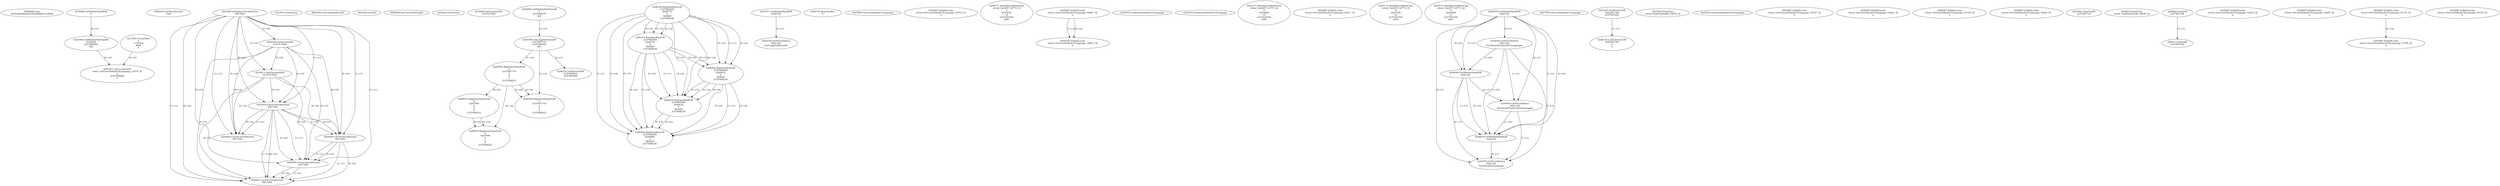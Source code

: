 // Global SCDG with merge call
digraph {
	0 [label="6850628.main
0055adbcbbeb36149ca6d9f2e11d2f9b"]
	1 [label="4254480.GetModuleHandleW
0"]
	2 [label="6844434.SetThreadLocale
1024"]
	3 [label="4243965.InitializeCriticalSection
6917004"]
	4 [label="4243979.GetVersion
"]
	5 [label="4250188.GetSystemInfo
2147417660"]
	3 -> 5 [label="(0-->0)"]
	6 [label="6844540.GetCommandLineW
"]
	7 [label="4214413.GetStartupInfoW
2147417624"]
	3 -> 7 [label="(0-->0)"]
	5 -> 7 [label="(0-->0)"]
	8 [label="6844560.GetACP
"]
	9 [label="6844580.GetCurrentThreadId
"]
	10 [label="4250204.GetVersion
"]
	11 [label="4276690.GetVersionExW
2147417420"]
	12 [label="4243306.GetModuleFileNameW
4194304
2147408904
522"]
	1 -> 12 [label="(0-->1)"]
	13 [label="4248064.GetModuleFileNameW
0
2147408370
261"]
	14 [label="4215383.VirtualAlloc
0
1310704
4096
4"]
	15 [label="4246338.RegOpenKeyExW
2147483649
4246772
0
983065
2147408236"]
	16 [label="4246372.RegOpenKeyExW
2147483650
4246772
0
983065
2147408236"]
	15 -> 16 [label="(2-->2)"]
	15 -> 16 [label="(4-->4)"]
	15 -> 16 [label="(5-->5)"]
	17 [label="4246402.RegOpenKeyExW
2147483649
4246832
0
983065
2147408236"]
	15 -> 17 [label="(1-->1)"]
	15 -> 17 [label="(4-->4)"]
	16 -> 17 [label="(4-->4)"]
	15 -> 17 [label="(5-->5)"]
	16 -> 17 [label="(5-->5)"]
	18 [label="4246432.RegOpenKeyExW
2147483650
4246832
0
983065
2147408236"]
	16 -> 18 [label="(1-->1)"]
	17 -> 18 [label="(2-->2)"]
	15 -> 18 [label="(4-->4)"]
	16 -> 18 [label="(4-->4)"]
	17 -> 18 [label="(4-->4)"]
	15 -> 18 [label="(5-->5)"]
	16 -> 18 [label="(5-->5)"]
	17 -> 18 [label="(5-->5)"]
	19 [label="4245741.GetModuleHandleW
4246160"]
	20 [label="4245758.GetProcAddress
9441320
GetLongPathNameW"]
	19 -> 20 [label="(0-->1)"]
	21 [label="4245785.GetLongPathNameW
2147407710
2147406542
261"]
	13 -> 21 [label="(3-->3)"]
	22 [label="4246556.RegQueryValueExW
0
2147407710
0
0
0
2147408232"]
	21 -> 22 [label="(1-->2)"]
	23 [label="4246599.RegQueryValueExW
0
2147407710
0
0
0
2147408232"]
	21 -> 23 [label="(1-->2)"]
	22 -> 23 [label="(2-->2)"]
	22 -> 23 [label="(6-->6)"]
	24 [label="4246722.RegCloseKey
0"]
	25 [label="4247883.GetUserDefaultUILanguage
"]
	26 [label="4245418.EnterCriticalSection
6917004"]
	3 -> 26 [label="(1-->1)"]
	3 -> 26 [label="(0-->0)"]
	5 -> 26 [label="(0-->0)"]
	7 -> 26 [label="(0-->0)"]
	27 [label="4245469.LeaveCriticalSection
6917004"]
	3 -> 27 [label="(1-->1)"]
	26 -> 27 [label="(1-->1)"]
	3 -> 27 [label="(0-->0)"]
	5 -> 27 [label="(0-->0)"]
	7 -> 27 [label="(0-->0)"]
	26 -> 27 [label="(0-->0)"]
	28 [label="4245487.IsValidLocale
retval_GetUserDefaultUILanguage_33072_32
2"]
	29 [label="4250171.MultiByteToWideChar
retval_GetACP_32773_32
0
4243616
14
2147403704
2047"]
	30 [label="4246635.RegQueryValueExW
0
4247000
0
0
0
2147408232"]
	22 -> 30 [label="(6-->6)"]
	31 [label="4245487.IsValidLocale
retval_GetUserDefaultUILanguage_32847_32
2"]
	32 [label="4244766.IsValidLocale
retval_GetUserDefaultUILanguage_32847_32
2"]
	31 -> 32 [label="(1-->1)"]
	31 -> 32 [label="(2-->2)"]
	33 [label="4245525.GetSystemDefaultUILanguage
"]
	34 [label="4245552.GetSystemDefaultUILanguage
"]
	35 [label="4250171.MultiByteToWideChar
retval_GetACP_32773_32
0
4243868
10
2147403704
2047"]
	36 [label="4245487.IsValidLocale
retval_GetUserDefaultUILanguage_32911_32
2"]
	37 [label="4250171.MultiByteToWideChar
retval_GetACP_32773_32
0
4243728
16
2147403704
2047"]
	38 [label="4250171.MultiByteToWideChar
retval_GetACP_32773_32
0
4243668
11
2147403704
2047"]
	39 [label="4244018.GetModuleHandleW
4244120"]
	40 [label="4244024.GetProcAddress
9441320
GetThreadPreferredUILanguages"]
	39 -> 40 [label="(0-->1)"]
	41 [label="4244044.GetModuleHandleW
4244120"]
	39 -> 41 [label="(1-->1)"]
	39 -> 41 [label="(0-->0)"]
	40 -> 41 [label="(1-->0)"]
	42 [label="4244050.GetProcAddress
9441320
SetThreadPreferredUILanguages"]
	39 -> 42 [label="(0-->1)"]
	40 -> 42 [label="(1-->1)"]
	41 -> 42 [label="(0-->1)"]
	43 [label="4244070.GetModuleHandleW
4244120"]
	39 -> 43 [label="(1-->1)"]
	41 -> 43 [label="(1-->1)"]
	39 -> 43 [label="(0-->0)"]
	40 -> 43 [label="(1-->0)"]
	41 -> 43 [label="(0-->0)"]
	42 -> 43 [label="(1-->0)"]
	44 [label="4244076.GetProcAddress
9441320
GetThreadUILanguage"]
	39 -> 44 [label="(0-->1)"]
	40 -> 44 [label="(1-->1)"]
	41 -> 44 [label="(0-->1)"]
	42 -> 44 [label="(1-->1)"]
	43 -> 44 [label="(0-->1)"]
	45 [label="4245454.LeaveCriticalSection
6917004"]
	3 -> 45 [label="(1-->1)"]
	26 -> 45 [label="(1-->1)"]
	3 -> 45 [label="(0-->0)"]
	5 -> 45 [label="(0-->0)"]
	7 -> 45 [label="(0-->0)"]
	26 -> 45 [label="(0-->0)"]
	46 [label="4247558.GetUserDefaultUILanguage
"]
	47 [label="4247567.GetLocaleInfoW
retval_GetUserDefaultUILanguage_33579_32
3
2147408268
4"]
	12 -> 47 [label="(0-->2)"]
	14 -> 47 [label="(4-->4)"]
	48 [label="4247247.FindFirstFileW
3224341740
2147407640"]
	49 [label="4247263.FindClose
retval_FindFirstFileW_33676_32"]
	50 [label="4248145.LoadLibraryExW
3224341740
0
2"]
	48 -> 50 [label="(1-->1)"]
	51 [label="4247923.GetSystemDefaultUILanguage
"]
	52 [label="4245487.IsValidLocale
retval_GetSystemDefaultUILanguage_33137_32
2"]
	53 [label="4245487.IsValidLocale
retval_GetUserDefaultUILanguage_33424_32
2"]
	54 [label="4246462.RegOpenKeyExW
2147483649
4246884
0
983065
2147408236"]
	15 -> 54 [label="(1-->1)"]
	17 -> 54 [label="(1-->1)"]
	15 -> 54 [label="(4-->4)"]
	16 -> 54 [label="(4-->4)"]
	17 -> 54 [label="(4-->4)"]
	18 -> 54 [label="(4-->4)"]
	15 -> 54 [label="(5-->5)"]
	16 -> 54 [label="(5-->5)"]
	17 -> 54 [label="(5-->5)"]
	18 -> 54 [label="(5-->5)"]
	55 [label="4245487.IsValidLocale
retval_GetUserDefaultUILanguage_33318_32
2"]
	56 [label="4246676.RegQueryValueExW
0
4247000
0
0
0
2147408232"]
	30 -> 56 [label="(2-->2)"]
	22 -> 56 [label="(6-->6)"]
	30 -> 56 [label="(6-->6)"]
	57 [label="4245487.IsValidLocale
retval_GetUserDefaultUILanguage_33024_32
2"]
	58 [label="4245683.CharNextW
2147407716"]
	59 [label="4246014.FindFirstFileW
2147406542
2147407064"]
	21 -> 59 [label="(2-->1)"]
	60 [label="4246032.FindClose
retval_FindFirstFileW_32838_32"]
	61 [label="4246044.lstrlenW
2147407108"]
	62 [label="4246113.lstrlenW
2147407108"]
	61 -> 62 [label="(1-->1)"]
	63 [label="4245487.IsValidLocale
retval_GetUserDefaultUILanguage_33223_32
2"]
	64 [label="4245487.IsValidLocale
retval_GetUserDefaultUILanguage_33265_32
2"]
	65 [label="4245487.IsValidLocale
retval_GetUserDefaultUILanguage_33170_32
2"]
	66 [label="4245580.EnterCriticalSection
6917004"]
	3 -> 66 [label="(1-->1)"]
	26 -> 66 [label="(1-->1)"]
	27 -> 66 [label="(1-->1)"]
	3 -> 66 [label="(0-->0)"]
	5 -> 66 [label="(0-->0)"]
	7 -> 66 [label="(0-->0)"]
	26 -> 66 [label="(0-->0)"]
	27 -> 66 [label="(0-->0)"]
	67 [label="4245621.LeaveCriticalSection
6917004"]
	3 -> 67 [label="(1-->1)"]
	26 -> 67 [label="(1-->1)"]
	27 -> 67 [label="(1-->1)"]
	66 -> 67 [label="(1-->1)"]
	3 -> 67 [label="(0-->0)"]
	5 -> 67 [label="(0-->0)"]
	7 -> 67 [label="(0-->0)"]
	26 -> 67 [label="(0-->0)"]
	27 -> 67 [label="(0-->0)"]
	66 -> 67 [label="(0-->0)"]
	68 [label="4245487.IsValidLocale
retval_GetSystemDefaultUILanguage_33700_32
2"]
	65 -> 68 [label="(2-->2)"]
	69 [label="4245487.IsValidLocale
retval_GetUserDefaultUILanguage_33215_32
2"]
}
